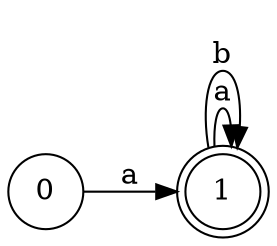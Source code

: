 digraph "mini_dfa表" {
	rankdir=LR
	node [shape=doublecircle]
	1
	1
	1
	node [shape=circle]
	0 -> 1 [label=a]
	1 -> 1 [label=a]
	1 -> 1 [label=b]
}

